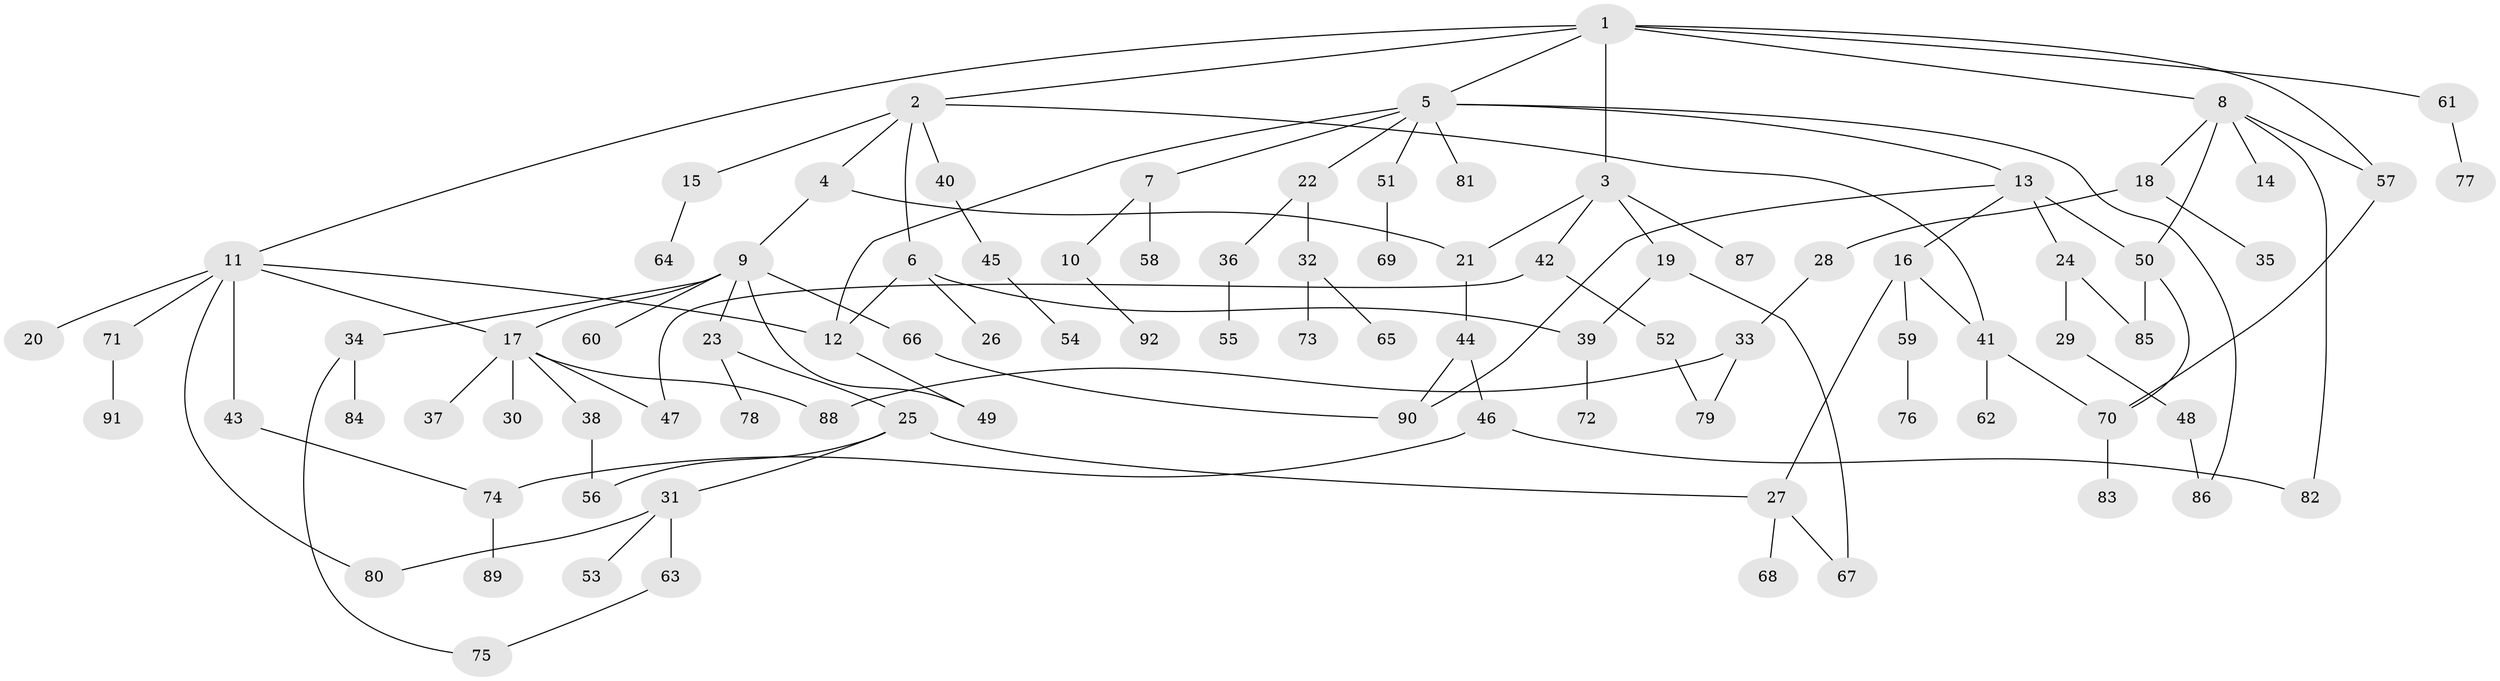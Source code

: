// coarse degree distribution, {12: 0.01639344262295082, 6: 0.11475409836065574, 4: 0.09836065573770492, 7: 0.04918032786885246, 3: 0.09836065573770492, 1: 0.3770491803278688, 2: 0.2459016393442623}
// Generated by graph-tools (version 1.1) at 2025/51/02/27/25 19:51:39]
// undirected, 92 vertices, 116 edges
graph export_dot {
graph [start="1"]
  node [color=gray90,style=filled];
  1;
  2;
  3;
  4;
  5;
  6;
  7;
  8;
  9;
  10;
  11;
  12;
  13;
  14;
  15;
  16;
  17;
  18;
  19;
  20;
  21;
  22;
  23;
  24;
  25;
  26;
  27;
  28;
  29;
  30;
  31;
  32;
  33;
  34;
  35;
  36;
  37;
  38;
  39;
  40;
  41;
  42;
  43;
  44;
  45;
  46;
  47;
  48;
  49;
  50;
  51;
  52;
  53;
  54;
  55;
  56;
  57;
  58;
  59;
  60;
  61;
  62;
  63;
  64;
  65;
  66;
  67;
  68;
  69;
  70;
  71;
  72;
  73;
  74;
  75;
  76;
  77;
  78;
  79;
  80;
  81;
  82;
  83;
  84;
  85;
  86;
  87;
  88;
  89;
  90;
  91;
  92;
  1 -- 2;
  1 -- 3;
  1 -- 5;
  1 -- 8;
  1 -- 11;
  1 -- 57;
  1 -- 61;
  2 -- 4;
  2 -- 6;
  2 -- 15;
  2 -- 40;
  2 -- 41;
  3 -- 19;
  3 -- 21;
  3 -- 42;
  3 -- 87;
  4 -- 9;
  4 -- 21;
  5 -- 7;
  5 -- 13;
  5 -- 22;
  5 -- 51;
  5 -- 81;
  5 -- 86;
  5 -- 12;
  6 -- 26;
  6 -- 39;
  6 -- 12;
  7 -- 10;
  7 -- 58;
  8 -- 14;
  8 -- 18;
  8 -- 82;
  8 -- 50;
  8 -- 57;
  9 -- 23;
  9 -- 34;
  9 -- 49;
  9 -- 60;
  9 -- 66;
  9 -- 17;
  10 -- 92;
  11 -- 12;
  11 -- 17;
  11 -- 20;
  11 -- 43;
  11 -- 71;
  11 -- 80;
  12 -- 49;
  13 -- 16;
  13 -- 24;
  13 -- 50;
  13 -- 90;
  15 -- 64;
  16 -- 59;
  16 -- 27;
  16 -- 41;
  17 -- 30;
  17 -- 37;
  17 -- 38;
  17 -- 47;
  17 -- 88;
  18 -- 28;
  18 -- 35;
  19 -- 67;
  19 -- 39;
  21 -- 44;
  22 -- 32;
  22 -- 36;
  23 -- 25;
  23 -- 78;
  24 -- 29;
  24 -- 85;
  25 -- 27;
  25 -- 31;
  25 -- 56;
  27 -- 68;
  27 -- 67;
  28 -- 33;
  29 -- 48;
  31 -- 53;
  31 -- 63;
  31 -- 80;
  32 -- 65;
  32 -- 73;
  33 -- 88;
  33 -- 79;
  34 -- 75;
  34 -- 84;
  36 -- 55;
  38 -- 56;
  39 -- 72;
  40 -- 45;
  41 -- 62;
  41 -- 70;
  42 -- 52;
  42 -- 47;
  43 -- 74;
  44 -- 46;
  44 -- 90;
  45 -- 54;
  46 -- 82;
  46 -- 74;
  48 -- 86;
  50 -- 85;
  50 -- 70;
  51 -- 69;
  52 -- 79;
  57 -- 70;
  59 -- 76;
  61 -- 77;
  63 -- 75;
  66 -- 90;
  70 -- 83;
  71 -- 91;
  74 -- 89;
}
